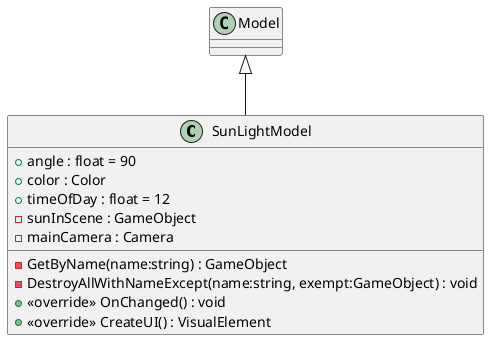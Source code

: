 @startuml
class SunLightModel {
    + angle : float = 90
    + color : Color
    + timeOfDay : float = 12
    - sunInScene : GameObject
    - mainCamera : Camera
    - GetByName(name:string) : GameObject
    - DestroyAllWithNameExcept(name:string, exempt:GameObject) : void
    + <<override>> OnChanged() : void
    + <<override>> CreateUI() : VisualElement
}
Model <|-- SunLightModel
@enduml

